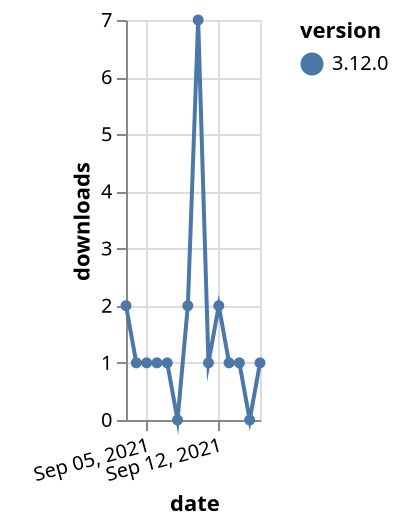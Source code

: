 {"$schema": "https://vega.github.io/schema/vega-lite/v5.json", "description": "A simple bar chart with embedded data.", "data": {"values": [{"date": "2021-09-03", "total": 504, "delta": 2, "version": "3.12.0"}, {"date": "2021-09-04", "total": 505, "delta": 1, "version": "3.12.0"}, {"date": "2021-09-05", "total": 506, "delta": 1, "version": "3.12.0"}, {"date": "2021-09-06", "total": 507, "delta": 1, "version": "3.12.0"}, {"date": "2021-09-07", "total": 508, "delta": 1, "version": "3.12.0"}, {"date": "2021-09-08", "total": 508, "delta": 0, "version": "3.12.0"}, {"date": "2021-09-09", "total": 510, "delta": 2, "version": "3.12.0"}, {"date": "2021-09-10", "total": 517, "delta": 7, "version": "3.12.0"}, {"date": "2021-09-11", "total": 518, "delta": 1, "version": "3.12.0"}, {"date": "2021-09-12", "total": 520, "delta": 2, "version": "3.12.0"}, {"date": "2021-09-13", "total": 521, "delta": 1, "version": "3.12.0"}, {"date": "2021-09-14", "total": 522, "delta": 1, "version": "3.12.0"}, {"date": "2021-09-15", "total": 522, "delta": 0, "version": "3.12.0"}, {"date": "2021-09-16", "total": 523, "delta": 1, "version": "3.12.0"}]}, "width": "container", "mark": {"type": "line", "point": {"filled": true}}, "encoding": {"x": {"field": "date", "type": "temporal", "timeUnit": "yearmonthdate", "title": "date", "axis": {"labelAngle": -15}}, "y": {"field": "delta", "type": "quantitative", "title": "downloads"}, "color": {"field": "version", "type": "nominal"}, "tooltip": {"field": "delta"}}}